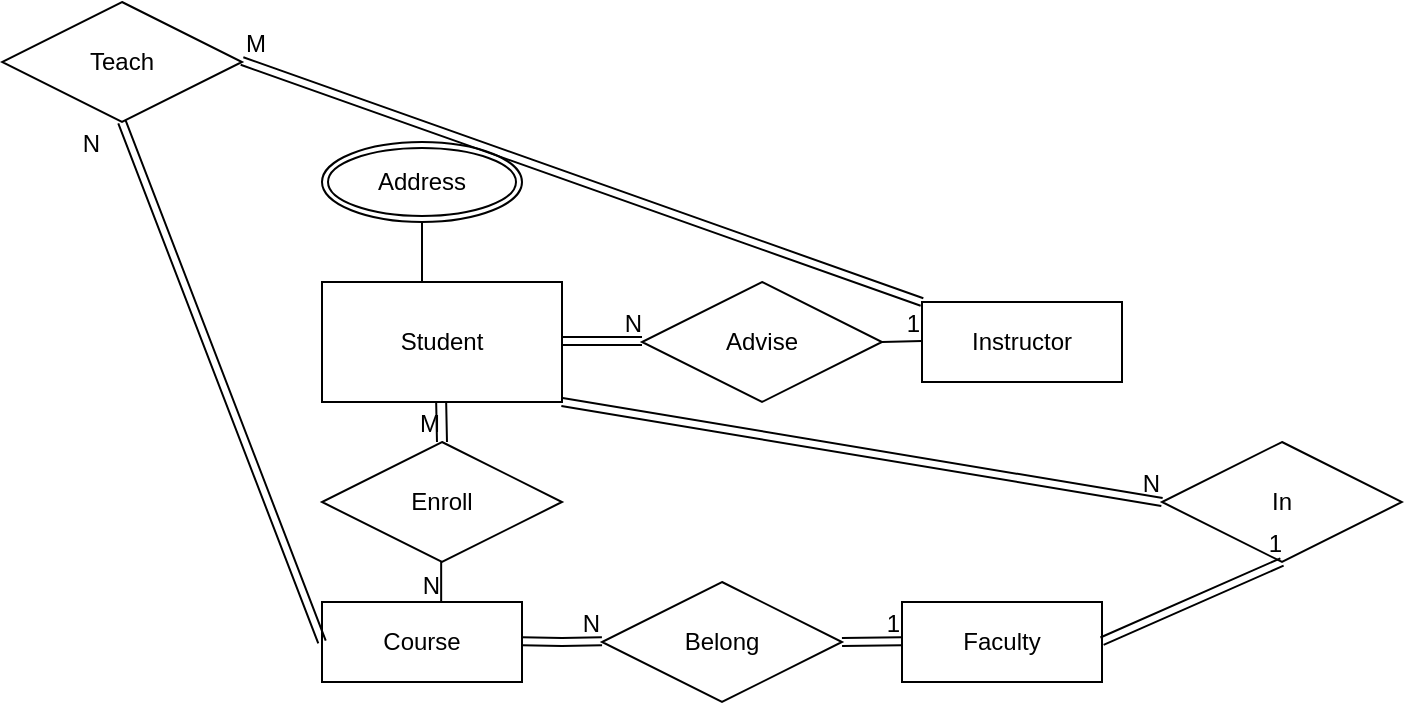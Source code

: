 <mxfile version="12.7.2" type="github">
  <diagram id="PK4ZrDCK0nvbMfZUI2dg" name="Page-1">
    <mxGraphModel dx="868" dy="454" grid="1" gridSize="10" guides="1" tooltips="1" connect="1" arrows="1" fold="1" page="1" pageScale="1" pageWidth="850" pageHeight="1100" math="0" shadow="0">
      <root>
        <mxCell id="0" />
        <mxCell id="1" parent="0" />
        <mxCell id="bxJ9wrxv5kn9V14nfCGP-1" value="Student" style="rounded=0;whiteSpace=wrap;html=1;" parent="1" vertex="1">
          <mxGeometry x="270" y="190" width="120" height="60" as="geometry" />
        </mxCell>
        <mxCell id="bxJ9wrxv5kn9V14nfCGP-3" value="Address" style="ellipse;shape=doubleEllipse;margin=3;whiteSpace=wrap;html=1;align=center;strokeColor=#000000;" parent="1" vertex="1">
          <mxGeometry x="270" y="120" width="100" height="40" as="geometry" />
        </mxCell>
        <mxCell id="bxJ9wrxv5kn9V14nfCGP-7" value="" style="endArrow=none;html=1;rounded=0;" parent="1" edge="1">
          <mxGeometry relative="1" as="geometry">
            <mxPoint x="320" y="160" as="sourcePoint" />
            <mxPoint x="320" y="190" as="targetPoint" />
          </mxGeometry>
        </mxCell>
        <mxCell id="bxJ9wrxv5kn9V14nfCGP-8" value="Advise" style="shape=rhombus;perimeter=rhombusPerimeter;whiteSpace=wrap;html=1;align=center;strokeColor=#000000;" parent="1" vertex="1">
          <mxGeometry x="430" y="190" width="120" height="60" as="geometry" />
        </mxCell>
        <mxCell id="bxJ9wrxv5kn9V14nfCGP-9" value="Instructor" style="whiteSpace=wrap;html=1;align=center;strokeColor=#000000;" parent="1" vertex="1">
          <mxGeometry x="570" y="200" width="100" height="40" as="geometry" />
        </mxCell>
        <mxCell id="bxJ9wrxv5kn9V14nfCGP-10" value="" style="shape=link;html=1;rounded=0;" parent="1" edge="1">
          <mxGeometry relative="1" as="geometry">
            <mxPoint x="390" y="219.5" as="sourcePoint" />
            <mxPoint x="430" y="219.5" as="targetPoint" />
          </mxGeometry>
        </mxCell>
        <mxCell id="bxJ9wrxv5kn9V14nfCGP-11" value="N" style="resizable=0;html=1;align=right;verticalAlign=bottom;" parent="bxJ9wrxv5kn9V14nfCGP-10" connectable="0" vertex="1">
          <mxGeometry x="1" relative="1" as="geometry" />
        </mxCell>
        <mxCell id="bxJ9wrxv5kn9V14nfCGP-15" value="Enroll" style="shape=rhombus;perimeter=rhombusPerimeter;whiteSpace=wrap;html=1;align=center;strokeColor=#000000;" parent="1" vertex="1">
          <mxGeometry x="270" y="270" width="120" height="60" as="geometry" />
        </mxCell>
        <mxCell id="bxJ9wrxv5kn9V14nfCGP-16" value="Course" style="whiteSpace=wrap;html=1;align=center;strokeColor=#000000;" parent="1" vertex="1">
          <mxGeometry x="270" y="350" width="100" height="40" as="geometry" />
        </mxCell>
        <mxCell id="bxJ9wrxv5kn9V14nfCGP-17" value="Belong" style="shape=rhombus;perimeter=rhombusPerimeter;whiteSpace=wrap;html=1;align=center;strokeColor=#000000;" parent="1" vertex="1">
          <mxGeometry x="410" y="340" width="120" height="60" as="geometry" />
        </mxCell>
        <mxCell id="bxJ9wrxv5kn9V14nfCGP-18" value="Faculty" style="whiteSpace=wrap;html=1;align=center;strokeColor=#000000;" parent="1" vertex="1">
          <mxGeometry x="560" y="350" width="100" height="40" as="geometry" />
        </mxCell>
        <mxCell id="bxJ9wrxv5kn9V14nfCGP-19" value="In" style="shape=rhombus;perimeter=rhombusPerimeter;whiteSpace=wrap;html=1;align=center;strokeColor=#000000;" parent="1" vertex="1">
          <mxGeometry x="690" y="270" width="120" height="60" as="geometry" />
        </mxCell>
        <mxCell id="bxJ9wrxv5kn9V14nfCGP-20" value="Teach" style="shape=rhombus;perimeter=rhombusPerimeter;whiteSpace=wrap;html=1;align=center;strokeColor=#000000;" parent="1" vertex="1">
          <mxGeometry x="110" y="50" width="120" height="60" as="geometry" />
        </mxCell>
        <mxCell id="bxJ9wrxv5kn9V14nfCGP-21" value="" style="shape=link;html=1;rounded=0;width=-5;" parent="1" edge="1">
          <mxGeometry relative="1" as="geometry">
            <mxPoint x="329.58" y="250" as="sourcePoint" />
            <mxPoint x="330" y="270" as="targetPoint" />
          </mxGeometry>
        </mxCell>
        <mxCell id="bxJ9wrxv5kn9V14nfCGP-22" value="M" style="resizable=0;html=1;align=right;verticalAlign=bottom;" parent="bxJ9wrxv5kn9V14nfCGP-21" connectable="0" vertex="1">
          <mxGeometry x="1" relative="1" as="geometry" />
        </mxCell>
        <mxCell id="HPSszsWRwPZeKzIDppFs-2" value="" style="endArrow=none;html=1;rounded=0;" edge="1" parent="1">
          <mxGeometry relative="1" as="geometry">
            <mxPoint x="550" y="220" as="sourcePoint" />
            <mxPoint x="570" y="219.5" as="targetPoint" />
          </mxGeometry>
        </mxCell>
        <mxCell id="HPSszsWRwPZeKzIDppFs-3" value="1" style="resizable=0;html=1;align=right;verticalAlign=bottom;" connectable="0" vertex="1" parent="HPSszsWRwPZeKzIDppFs-2">
          <mxGeometry x="1" relative="1" as="geometry" />
        </mxCell>
        <mxCell id="HPSszsWRwPZeKzIDppFs-8" value="" style="endArrow=none;html=1;rounded=0;" edge="1" parent="1">
          <mxGeometry relative="1" as="geometry">
            <mxPoint x="329.58" y="330" as="sourcePoint" />
            <mxPoint x="329.58" y="350" as="targetPoint" />
          </mxGeometry>
        </mxCell>
        <mxCell id="HPSszsWRwPZeKzIDppFs-9" value="N" style="resizable=0;html=1;align=right;verticalAlign=bottom;" connectable="0" vertex="1" parent="HPSszsWRwPZeKzIDppFs-8">
          <mxGeometry x="1" relative="1" as="geometry" />
        </mxCell>
        <mxCell id="HPSszsWRwPZeKzIDppFs-12" value="" style="shape=link;html=1;rounded=0;" edge="1" parent="1">
          <mxGeometry relative="1" as="geometry">
            <mxPoint x="370" y="369.58" as="sourcePoint" />
            <mxPoint x="410" y="369.58" as="targetPoint" />
            <Array as="points">
              <mxPoint x="390" y="370" />
            </Array>
          </mxGeometry>
        </mxCell>
        <mxCell id="HPSszsWRwPZeKzIDppFs-13" value="N" style="resizable=0;html=1;align=right;verticalAlign=bottom;" connectable="0" vertex="1" parent="HPSszsWRwPZeKzIDppFs-12">
          <mxGeometry x="1" relative="1" as="geometry" />
        </mxCell>
        <mxCell id="HPSszsWRwPZeKzIDppFs-14" value="" style="shape=link;html=1;rounded=0;" edge="1" parent="1">
          <mxGeometry relative="1" as="geometry">
            <mxPoint x="530" y="370" as="sourcePoint" />
            <mxPoint x="560" y="369.58" as="targetPoint" />
          </mxGeometry>
        </mxCell>
        <mxCell id="HPSszsWRwPZeKzIDppFs-15" value="1" style="resizable=0;html=1;align=right;verticalAlign=bottom;" connectable="0" vertex="1" parent="HPSszsWRwPZeKzIDppFs-14">
          <mxGeometry x="1" relative="1" as="geometry" />
        </mxCell>
        <mxCell id="HPSszsWRwPZeKzIDppFs-16" value="" style="shape=link;html=1;rounded=0;entryX=0.5;entryY=1;entryDx=0;entryDy=0;" edge="1" parent="1" target="bxJ9wrxv5kn9V14nfCGP-19">
          <mxGeometry relative="1" as="geometry">
            <mxPoint x="660" y="369.58" as="sourcePoint" />
            <mxPoint x="820" y="369.58" as="targetPoint" />
          </mxGeometry>
        </mxCell>
        <mxCell id="HPSszsWRwPZeKzIDppFs-17" value="1" style="resizable=0;html=1;align=right;verticalAlign=bottom;" connectable="0" vertex="1" parent="HPSszsWRwPZeKzIDppFs-16">
          <mxGeometry x="1" relative="1" as="geometry" />
        </mxCell>
        <mxCell id="HPSszsWRwPZeKzIDppFs-18" value="" style="shape=link;html=1;rounded=0;entryX=0;entryY=0.5;entryDx=0;entryDy=0;" edge="1" parent="1" target="bxJ9wrxv5kn9V14nfCGP-19">
          <mxGeometry relative="1" as="geometry">
            <mxPoint x="390" y="250" as="sourcePoint" />
            <mxPoint x="550" y="250" as="targetPoint" />
          </mxGeometry>
        </mxCell>
        <mxCell id="HPSszsWRwPZeKzIDppFs-19" value="N" style="resizable=0;html=1;align=right;verticalAlign=bottom;" connectable="0" vertex="1" parent="HPSszsWRwPZeKzIDppFs-18">
          <mxGeometry x="1" relative="1" as="geometry" />
        </mxCell>
        <mxCell id="HPSszsWRwPZeKzIDppFs-20" value="" style="shape=link;html=1;rounded=0;entryX=0;entryY=0;entryDx=0;entryDy=0;" edge="1" parent="1" target="bxJ9wrxv5kn9V14nfCGP-9">
          <mxGeometry relative="1" as="geometry">
            <mxPoint x="230" y="79.5" as="sourcePoint" />
            <mxPoint x="390" y="79.5" as="targetPoint" />
          </mxGeometry>
        </mxCell>
        <mxCell id="HPSszsWRwPZeKzIDppFs-21" value="M" style="resizable=0;html=1;align=left;verticalAlign=bottom;" connectable="0" vertex="1" parent="HPSszsWRwPZeKzIDppFs-20">
          <mxGeometry x="-1" relative="1" as="geometry" />
        </mxCell>
        <mxCell id="HPSszsWRwPZeKzIDppFs-23" value="" style="shape=link;html=1;rounded=0;entryX=0;entryY=0.5;entryDx=0;entryDy=0;" edge="1" parent="1" target="bxJ9wrxv5kn9V14nfCGP-16">
          <mxGeometry relative="1" as="geometry">
            <mxPoint x="170" y="110" as="sourcePoint" />
            <mxPoint x="330" y="110" as="targetPoint" />
          </mxGeometry>
        </mxCell>
        <mxCell id="HPSszsWRwPZeKzIDppFs-24" value="N" style="resizable=0;html=1;align=right;verticalAlign=bottom;" connectable="0" vertex="1" parent="HPSszsWRwPZeKzIDppFs-23">
          <mxGeometry x="1" relative="1" as="geometry">
            <mxPoint x="-110.16" y="-240.4" as="offset" />
          </mxGeometry>
        </mxCell>
      </root>
    </mxGraphModel>
  </diagram>
</mxfile>
